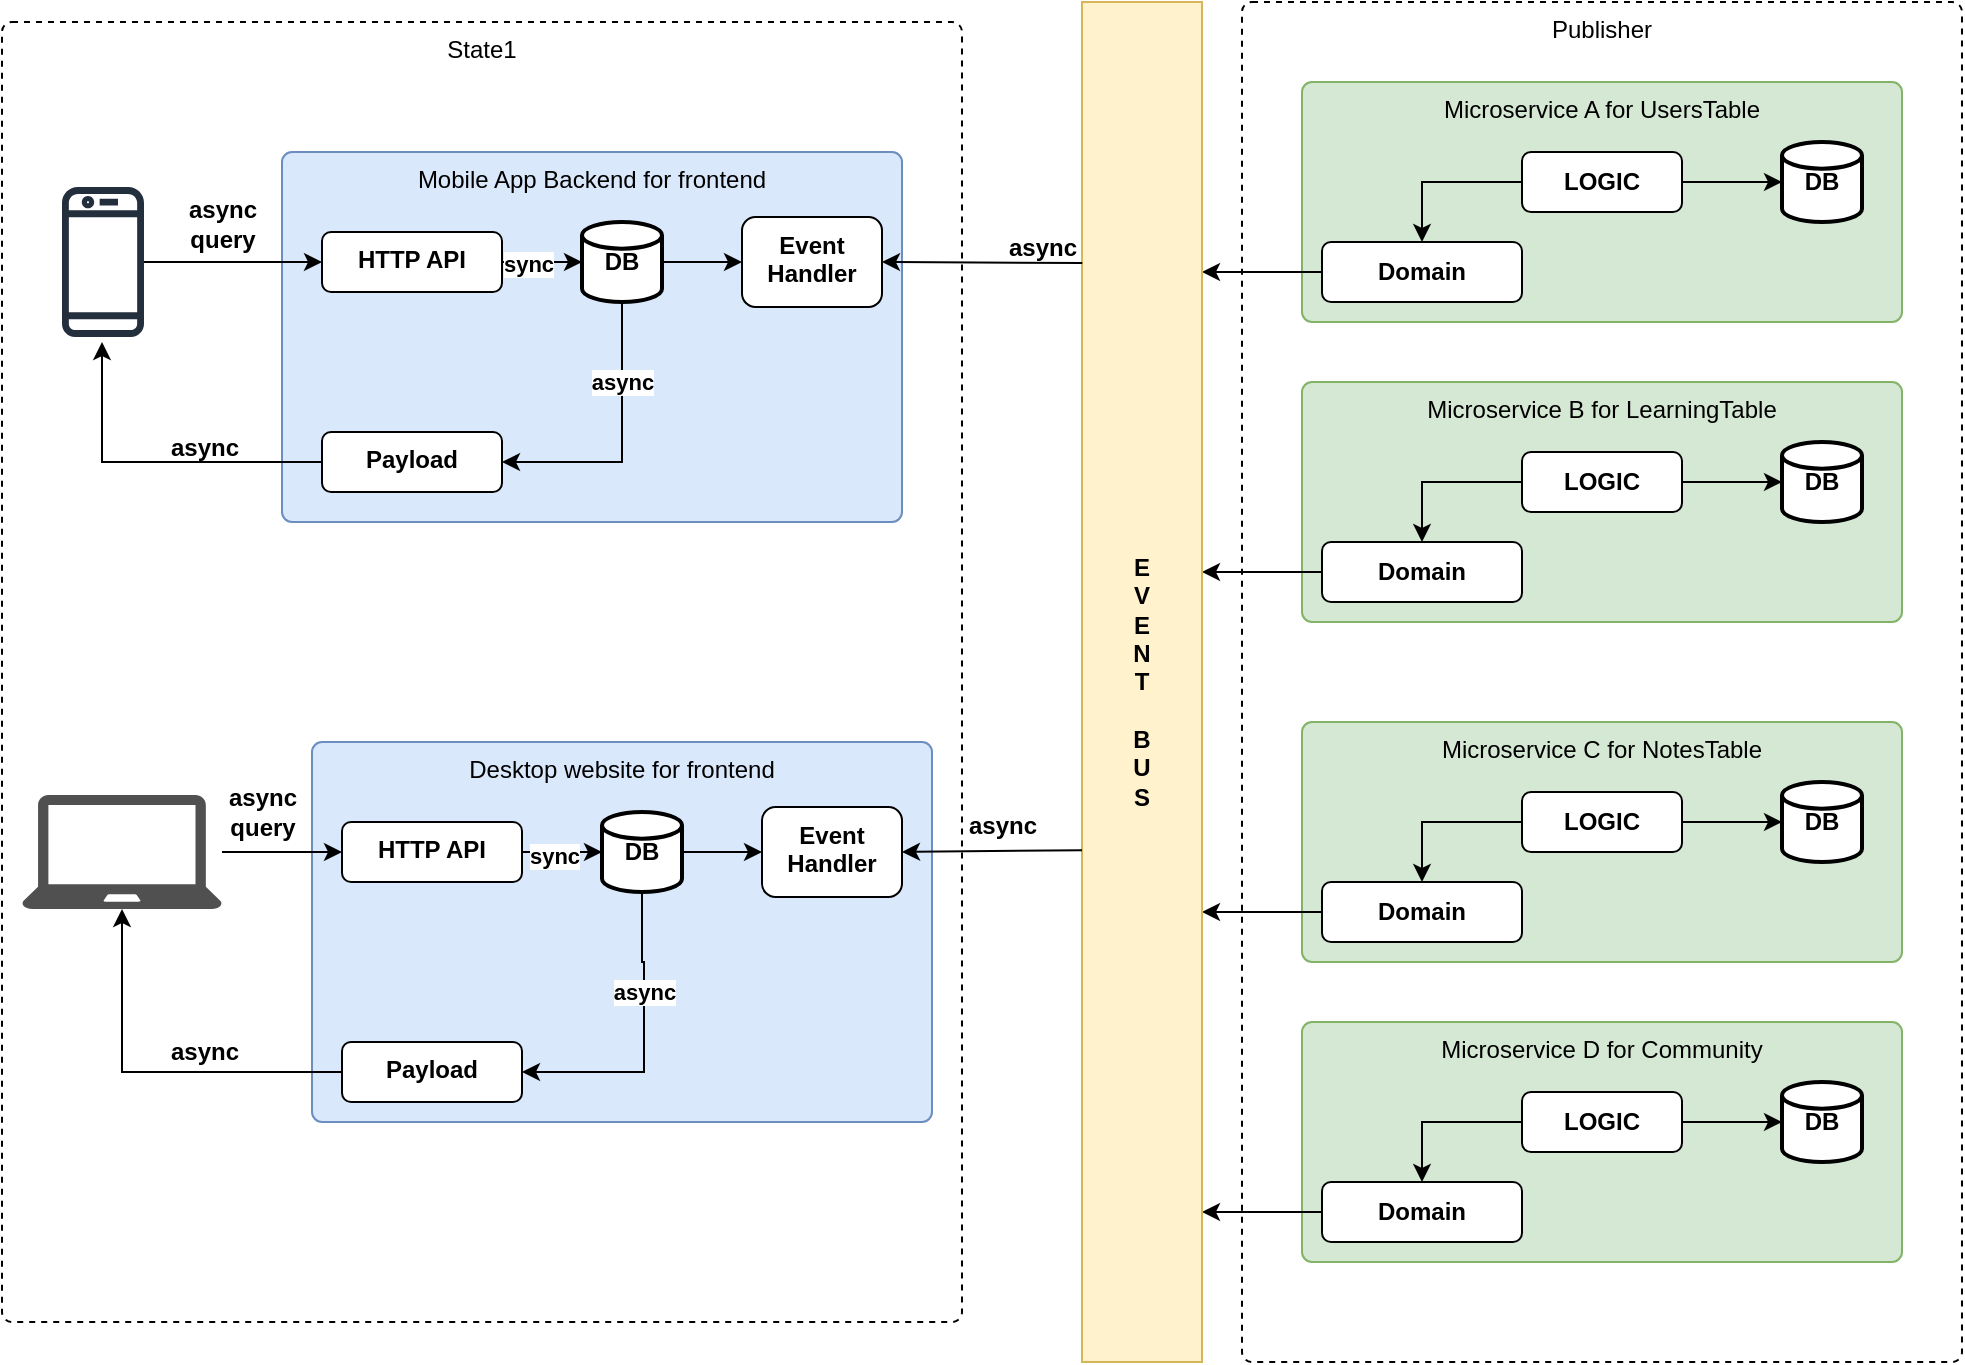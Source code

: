 <mxfile version="24.7.12">
  <diagram name="Page-1" id="wFJA6Ry0-cTWfvEjkaoS">
    <mxGraphModel dx="1846" dy="582" grid="1" gridSize="10" guides="1" tooltips="1" connect="1" arrows="1" fold="1" page="1" pageScale="1" pageWidth="850" pageHeight="1100" math="0" shadow="0">
      <root>
        <mxCell id="0" />
        <mxCell id="1" parent="0" />
        <mxCell id="iZScGgLs9e7GVIgT56yA-133" value="State1" style="html=1;align=center;verticalAlign=top;rounded=1;absoluteArcSize=1;arcSize=10;dashed=1;whiteSpace=wrap;" vertex="1" parent="1">
          <mxGeometry x="-140" y="50" width="480" height="650" as="geometry" />
        </mxCell>
        <mxCell id="iZScGgLs9e7GVIgT56yA-2" value="Publisher" style="html=1;align=center;verticalAlign=top;rounded=1;absoluteArcSize=1;arcSize=10;dashed=1;whiteSpace=wrap;" vertex="1" parent="1">
          <mxGeometry x="480" y="40" width="360" height="680" as="geometry" />
        </mxCell>
        <mxCell id="iZScGgLs9e7GVIgT56yA-4" value="Microservice D for Community" style="html=1;align=center;verticalAlign=top;rounded=1;absoluteArcSize=1;arcSize=10;dashed=0;whiteSpace=wrap;fillColor=#d5e8d4;strokeColor=#82b366;" vertex="1" parent="1">
          <mxGeometry x="510" y="550" width="300" height="120" as="geometry" />
        </mxCell>
        <mxCell id="iZScGgLs9e7GVIgT56yA-5" value="&lt;b&gt;DB&lt;/b&gt;" style="strokeWidth=2;html=1;shape=mxgraph.flowchart.database;whiteSpace=wrap;" vertex="1" parent="1">
          <mxGeometry x="750" y="580" width="40" height="40" as="geometry" />
        </mxCell>
        <mxCell id="iZScGgLs9e7GVIgT56yA-6" value="&lt;b&gt;LOGIC&lt;/b&gt;" style="rounded=1;whiteSpace=wrap;html=1;" vertex="1" parent="1">
          <mxGeometry x="620" y="585" width="80" height="30" as="geometry" />
        </mxCell>
        <mxCell id="iZScGgLs9e7GVIgT56yA-7" value="" style="endArrow=classic;html=1;rounded=0;entryX=0;entryY=0.5;entryDx=0;entryDy=0;entryPerimeter=0;" edge="1" parent="1" target="iZScGgLs9e7GVIgT56yA-5">
          <mxGeometry width="50" height="50" relative="1" as="geometry">
            <mxPoint x="700" y="600" as="sourcePoint" />
            <mxPoint x="750" y="550" as="targetPoint" />
          </mxGeometry>
        </mxCell>
        <mxCell id="iZScGgLs9e7GVIgT56yA-8" value="&lt;b&gt;Domain&lt;/b&gt;" style="rounded=1;whiteSpace=wrap;html=1;" vertex="1" parent="1">
          <mxGeometry x="520" y="630" width="100" height="30" as="geometry" />
        </mxCell>
        <mxCell id="iZScGgLs9e7GVIgT56yA-9" value="" style="endArrow=classic;html=1;rounded=0;entryX=0.5;entryY=0;entryDx=0;entryDy=0;exitX=0;exitY=0.5;exitDx=0;exitDy=0;" edge="1" parent="1" source="iZScGgLs9e7GVIgT56yA-6" target="iZScGgLs9e7GVIgT56yA-8">
          <mxGeometry width="50" height="50" relative="1" as="geometry">
            <mxPoint x="530" y="620" as="sourcePoint" />
            <mxPoint x="580" y="570" as="targetPoint" />
            <Array as="points">
              <mxPoint x="570" y="600" />
            </Array>
          </mxGeometry>
        </mxCell>
        <mxCell id="iZScGgLs9e7GVIgT56yA-10" value="" style="endArrow=classic;html=1;rounded=0;exitX=0;exitY=0.5;exitDx=0;exitDy=0;" edge="1" parent="1" source="iZScGgLs9e7GVIgT56yA-8">
          <mxGeometry width="50" height="50" relative="1" as="geometry">
            <mxPoint x="460" y="650" as="sourcePoint" />
            <mxPoint x="460" y="645" as="targetPoint" />
          </mxGeometry>
        </mxCell>
        <mxCell id="iZScGgLs9e7GVIgT56yA-11" value="Microservice A for UsersTable" style="html=1;align=center;verticalAlign=top;rounded=1;absoluteArcSize=1;arcSize=10;dashed=0;whiteSpace=wrap;fillColor=#d5e8d4;strokeColor=#82b366;" vertex="1" parent="1">
          <mxGeometry x="510" y="80" width="300" height="120" as="geometry" />
        </mxCell>
        <mxCell id="iZScGgLs9e7GVIgT56yA-12" value="&lt;b&gt;DB&lt;/b&gt;" style="strokeWidth=2;html=1;shape=mxgraph.flowchart.database;whiteSpace=wrap;" vertex="1" parent="1">
          <mxGeometry x="750" y="110" width="40" height="40" as="geometry" />
        </mxCell>
        <mxCell id="iZScGgLs9e7GVIgT56yA-13" value="&lt;b&gt;LOGIC&lt;/b&gt;" style="rounded=1;whiteSpace=wrap;html=1;" vertex="1" parent="1">
          <mxGeometry x="620" y="115" width="80" height="30" as="geometry" />
        </mxCell>
        <mxCell id="iZScGgLs9e7GVIgT56yA-14" value="" style="endArrow=classic;html=1;rounded=0;entryX=0;entryY=0.5;entryDx=0;entryDy=0;entryPerimeter=0;" edge="1" target="iZScGgLs9e7GVIgT56yA-12" parent="1">
          <mxGeometry width="50" height="50" relative="1" as="geometry">
            <mxPoint x="700" y="130" as="sourcePoint" />
            <mxPoint x="750" y="80" as="targetPoint" />
          </mxGeometry>
        </mxCell>
        <mxCell id="iZScGgLs9e7GVIgT56yA-15" value="&lt;b&gt;Domain&lt;/b&gt;" style="rounded=1;whiteSpace=wrap;html=1;" vertex="1" parent="1">
          <mxGeometry x="520" y="160" width="100" height="30" as="geometry" />
        </mxCell>
        <mxCell id="iZScGgLs9e7GVIgT56yA-16" value="" style="endArrow=classic;html=1;rounded=0;entryX=0.5;entryY=0;entryDx=0;entryDy=0;exitX=0;exitY=0.5;exitDx=0;exitDy=0;" edge="1" source="iZScGgLs9e7GVIgT56yA-13" target="iZScGgLs9e7GVIgT56yA-15" parent="1">
          <mxGeometry width="50" height="50" relative="1" as="geometry">
            <mxPoint x="530" y="150" as="sourcePoint" />
            <mxPoint x="580" y="100" as="targetPoint" />
            <Array as="points">
              <mxPoint x="570" y="130" />
            </Array>
          </mxGeometry>
        </mxCell>
        <mxCell id="iZScGgLs9e7GVIgT56yA-17" value="" style="endArrow=classic;html=1;rounded=0;exitX=0;exitY=0.5;exitDx=0;exitDy=0;" edge="1" source="iZScGgLs9e7GVIgT56yA-15" parent="1">
          <mxGeometry width="50" height="50" relative="1" as="geometry">
            <mxPoint x="460" y="180" as="sourcePoint" />
            <mxPoint x="460" y="175" as="targetPoint" />
          </mxGeometry>
        </mxCell>
        <mxCell id="iZScGgLs9e7GVIgT56yA-53" value="Microservice B for LearningTable" style="html=1;align=center;verticalAlign=top;rounded=1;absoluteArcSize=1;arcSize=10;dashed=0;whiteSpace=wrap;fillColor=#d5e8d4;strokeColor=#82b366;" vertex="1" parent="1">
          <mxGeometry x="510" y="230" width="300" height="120" as="geometry" />
        </mxCell>
        <mxCell id="iZScGgLs9e7GVIgT56yA-54" value="&lt;b&gt;DB&lt;/b&gt;" style="strokeWidth=2;html=1;shape=mxgraph.flowchart.database;whiteSpace=wrap;" vertex="1" parent="1">
          <mxGeometry x="750" y="260" width="40" height="40" as="geometry" />
        </mxCell>
        <mxCell id="iZScGgLs9e7GVIgT56yA-55" value="&lt;b&gt;LOGIC&lt;/b&gt;" style="rounded=1;whiteSpace=wrap;html=1;" vertex="1" parent="1">
          <mxGeometry x="620" y="265" width="80" height="30" as="geometry" />
        </mxCell>
        <mxCell id="iZScGgLs9e7GVIgT56yA-56" value="" style="endArrow=classic;html=1;rounded=0;entryX=0;entryY=0.5;entryDx=0;entryDy=0;entryPerimeter=0;" edge="1" target="iZScGgLs9e7GVIgT56yA-54" parent="1">
          <mxGeometry width="50" height="50" relative="1" as="geometry">
            <mxPoint x="700" y="280" as="sourcePoint" />
            <mxPoint x="750" y="230" as="targetPoint" />
          </mxGeometry>
        </mxCell>
        <mxCell id="iZScGgLs9e7GVIgT56yA-57" value="&lt;b&gt;Domain&lt;/b&gt;" style="rounded=1;whiteSpace=wrap;html=1;" vertex="1" parent="1">
          <mxGeometry x="520" y="310" width="100" height="30" as="geometry" />
        </mxCell>
        <mxCell id="iZScGgLs9e7GVIgT56yA-58" value="" style="endArrow=classic;html=1;rounded=0;entryX=0.5;entryY=0;entryDx=0;entryDy=0;exitX=0;exitY=0.5;exitDx=0;exitDy=0;" edge="1" source="iZScGgLs9e7GVIgT56yA-55" target="iZScGgLs9e7GVIgT56yA-57" parent="1">
          <mxGeometry width="50" height="50" relative="1" as="geometry">
            <mxPoint x="530" y="300" as="sourcePoint" />
            <mxPoint x="580" y="250" as="targetPoint" />
            <Array as="points">
              <mxPoint x="570" y="280" />
            </Array>
          </mxGeometry>
        </mxCell>
        <mxCell id="iZScGgLs9e7GVIgT56yA-59" value="" style="endArrow=classic;html=1;rounded=0;exitX=0;exitY=0.5;exitDx=0;exitDy=0;" edge="1" source="iZScGgLs9e7GVIgT56yA-57" parent="1">
          <mxGeometry width="50" height="50" relative="1" as="geometry">
            <mxPoint x="460" y="330" as="sourcePoint" />
            <mxPoint x="460" y="325" as="targetPoint" />
          </mxGeometry>
        </mxCell>
        <mxCell id="iZScGgLs9e7GVIgT56yA-60" value="Microservice C for NotesTable" style="html=1;align=center;verticalAlign=top;rounded=1;absoluteArcSize=1;arcSize=10;dashed=0;whiteSpace=wrap;fillColor=#d5e8d4;strokeColor=#82b366;" vertex="1" parent="1">
          <mxGeometry x="510" y="400" width="300" height="120" as="geometry" />
        </mxCell>
        <mxCell id="iZScGgLs9e7GVIgT56yA-61" value="&lt;b&gt;DB&lt;/b&gt;" style="strokeWidth=2;html=1;shape=mxgraph.flowchart.database;whiteSpace=wrap;" vertex="1" parent="1">
          <mxGeometry x="750" y="430" width="40" height="40" as="geometry" />
        </mxCell>
        <mxCell id="iZScGgLs9e7GVIgT56yA-62" value="&lt;b&gt;LOGIC&lt;/b&gt;" style="rounded=1;whiteSpace=wrap;html=1;" vertex="1" parent="1">
          <mxGeometry x="620" y="435" width="80" height="30" as="geometry" />
        </mxCell>
        <mxCell id="iZScGgLs9e7GVIgT56yA-63" value="" style="endArrow=classic;html=1;rounded=0;entryX=0;entryY=0.5;entryDx=0;entryDy=0;entryPerimeter=0;" edge="1" target="iZScGgLs9e7GVIgT56yA-61" parent="1">
          <mxGeometry width="50" height="50" relative="1" as="geometry">
            <mxPoint x="700" y="450" as="sourcePoint" />
            <mxPoint x="750" y="400" as="targetPoint" />
          </mxGeometry>
        </mxCell>
        <mxCell id="iZScGgLs9e7GVIgT56yA-64" value="&lt;b&gt;Domain&lt;/b&gt;" style="rounded=1;whiteSpace=wrap;html=1;" vertex="1" parent="1">
          <mxGeometry x="520" y="480" width="100" height="30" as="geometry" />
        </mxCell>
        <mxCell id="iZScGgLs9e7GVIgT56yA-65" value="" style="endArrow=classic;html=1;rounded=0;entryX=0.5;entryY=0;entryDx=0;entryDy=0;exitX=0;exitY=0.5;exitDx=0;exitDy=0;" edge="1" source="iZScGgLs9e7GVIgT56yA-62" target="iZScGgLs9e7GVIgT56yA-64" parent="1">
          <mxGeometry width="50" height="50" relative="1" as="geometry">
            <mxPoint x="530" y="470" as="sourcePoint" />
            <mxPoint x="580" y="420" as="targetPoint" />
            <Array as="points">
              <mxPoint x="570" y="450" />
            </Array>
          </mxGeometry>
        </mxCell>
        <mxCell id="iZScGgLs9e7GVIgT56yA-66" value="" style="endArrow=classic;html=1;rounded=0;exitX=0;exitY=0.5;exitDx=0;exitDy=0;" edge="1" source="iZScGgLs9e7GVIgT56yA-64" parent="1">
          <mxGeometry width="50" height="50" relative="1" as="geometry">
            <mxPoint x="460" y="500" as="sourcePoint" />
            <mxPoint x="460" y="495" as="targetPoint" />
          </mxGeometry>
        </mxCell>
        <mxCell id="iZScGgLs9e7GVIgT56yA-70" value="Mobile App Backend for frontend" style="html=1;align=center;verticalAlign=top;rounded=1;absoluteArcSize=1;arcSize=10;dashed=0;whiteSpace=wrap;fillColor=#dae8fc;strokeColor=#6c8ebf;" vertex="1" parent="1">
          <mxGeometry y="115" width="310" height="185" as="geometry" />
        </mxCell>
        <mxCell id="iZScGgLs9e7GVIgT56yA-80" value="" style="edgeStyle=orthogonalEdgeStyle;rounded=0;orthogonalLoop=1;jettySize=auto;html=1;verticalAlign=top;" edge="1" parent="1" source="iZScGgLs9e7GVIgT56yA-71" target="iZScGgLs9e7GVIgT56yA-74">
          <mxGeometry relative="1" as="geometry" />
        </mxCell>
        <mxCell id="iZScGgLs9e7GVIgT56yA-127" value="&lt;b&gt;sync&lt;/b&gt;" style="edgeLabel;html=1;align=center;verticalAlign=middle;resizable=0;points=[];" vertex="1" connectable="0" parent="iZScGgLs9e7GVIgT56yA-80">
          <mxGeometry x="-0.377" y="4" relative="1" as="geometry">
            <mxPoint y="5" as="offset" />
          </mxGeometry>
        </mxCell>
        <mxCell id="iZScGgLs9e7GVIgT56yA-71" value="&lt;b&gt;HTTP API&lt;/b&gt;" style="rounded=1;whiteSpace=wrap;html=1;verticalAlign=top;" vertex="1" parent="1">
          <mxGeometry x="20" y="155" width="90" height="30" as="geometry" />
        </mxCell>
        <mxCell id="iZScGgLs9e7GVIgT56yA-72" value="&lt;b&gt;Payload&lt;/b&gt;" style="rounded=1;whiteSpace=wrap;html=1;verticalAlign=top;" vertex="1" parent="1">
          <mxGeometry x="20" y="255" width="90" height="30" as="geometry" />
        </mxCell>
        <mxCell id="iZScGgLs9e7GVIgT56yA-76" value="" style="edgeStyle=orthogonalEdgeStyle;rounded=0;orthogonalLoop=1;jettySize=auto;html=1;verticalAlign=top;" edge="1" parent="1" source="iZScGgLs9e7GVIgT56yA-74" target="iZScGgLs9e7GVIgT56yA-75">
          <mxGeometry relative="1" as="geometry" />
        </mxCell>
        <mxCell id="iZScGgLs9e7GVIgT56yA-108" value="" style="edgeStyle=orthogonalEdgeStyle;rounded=0;orthogonalLoop=1;jettySize=auto;html=1;entryX=1;entryY=0.5;entryDx=0;entryDy=0;" edge="1" parent="1" source="iZScGgLs9e7GVIgT56yA-74" target="iZScGgLs9e7GVIgT56yA-72">
          <mxGeometry relative="1" as="geometry">
            <mxPoint x="170" y="270" as="targetPoint" />
            <Array as="points">
              <mxPoint x="170" y="270" />
            </Array>
          </mxGeometry>
        </mxCell>
        <mxCell id="iZScGgLs9e7GVIgT56yA-115" value="&lt;b&gt;async&lt;/b&gt;" style="edgeLabel;html=1;align=center;verticalAlign=middle;resizable=0;points=[];" vertex="1" connectable="0" parent="iZScGgLs9e7GVIgT56yA-108">
          <mxGeometry x="-0.564" y="3" relative="1" as="geometry">
            <mxPoint x="-3" y="9" as="offset" />
          </mxGeometry>
        </mxCell>
        <mxCell id="iZScGgLs9e7GVIgT56yA-74" value="&lt;b&gt;DB&lt;/b&gt;" style="strokeWidth=2;html=1;shape=mxgraph.flowchart.database;whiteSpace=wrap;verticalAlign=middle;" vertex="1" parent="1">
          <mxGeometry x="150" y="150" width="40" height="40" as="geometry" />
        </mxCell>
        <mxCell id="iZScGgLs9e7GVIgT56yA-75" value="&lt;b&gt;Event&lt;/b&gt;&lt;div&gt;&lt;b&gt;Handler&lt;/b&gt;&lt;/div&gt;" style="rounded=1;whiteSpace=wrap;html=1;verticalAlign=top;" vertex="1" parent="1">
          <mxGeometry x="230" y="147.5" width="70" height="45" as="geometry" />
        </mxCell>
        <mxCell id="iZScGgLs9e7GVIgT56yA-83" value="" style="edgeStyle=orthogonalEdgeStyle;rounded=0;orthogonalLoop=1;jettySize=auto;html=1;entryX=0;entryY=0.5;entryDx=0;entryDy=0;verticalAlign=top;" edge="1" parent="1" source="iZScGgLs9e7GVIgT56yA-82" target="iZScGgLs9e7GVIgT56yA-71">
          <mxGeometry relative="1" as="geometry" />
        </mxCell>
        <mxCell id="iZScGgLs9e7GVIgT56yA-82" value="" style="sketch=0;outlineConnect=0;fontColor=#232F3E;gradientColor=none;fillColor=#232F3D;strokeColor=none;dashed=0;verticalLabelPosition=bottom;verticalAlign=top;align=center;html=1;fontSize=12;fontStyle=0;aspect=fixed;pointerEvents=1;shape=mxgraph.aws4.mobile_client;" vertex="1" parent="1">
          <mxGeometry x="-110" y="131" width="41" height="78" as="geometry" />
        </mxCell>
        <mxCell id="iZScGgLs9e7GVIgT56yA-85" value="Desktop website for frontend" style="html=1;align=center;verticalAlign=top;rounded=1;absoluteArcSize=1;arcSize=10;dashed=0;whiteSpace=wrap;fillColor=#dae8fc;strokeColor=#6c8ebf;" vertex="1" parent="1">
          <mxGeometry x="15" y="410" width="310" height="190" as="geometry" />
        </mxCell>
        <mxCell id="iZScGgLs9e7GVIgT56yA-87" value="" style="edgeStyle=orthogonalEdgeStyle;rounded=0;orthogonalLoop=1;jettySize=auto;html=1;verticalAlign=top;" edge="1" source="iZScGgLs9e7GVIgT56yA-88" target="iZScGgLs9e7GVIgT56yA-91" parent="1">
          <mxGeometry relative="1" as="geometry" />
        </mxCell>
        <mxCell id="iZScGgLs9e7GVIgT56yA-124" value="&lt;b&gt;sync&lt;/b&gt;" style="edgeLabel;html=1;align=center;verticalAlign=middle;resizable=0;points=[];" vertex="1" connectable="0" parent="iZScGgLs9e7GVIgT56yA-87">
          <mxGeometry x="-0.214" y="-2" relative="1" as="geometry">
            <mxPoint as="offset" />
          </mxGeometry>
        </mxCell>
        <mxCell id="iZScGgLs9e7GVIgT56yA-88" value="&lt;b&gt;HTTP API&lt;/b&gt;" style="rounded=1;whiteSpace=wrap;html=1;verticalAlign=top;" vertex="1" parent="1">
          <mxGeometry x="30" y="450" width="90" height="30" as="geometry" />
        </mxCell>
        <mxCell id="iZScGgLs9e7GVIgT56yA-112" value="" style="edgeStyle=orthogonalEdgeStyle;rounded=0;orthogonalLoop=1;jettySize=auto;html=1;" edge="1" parent="1" source="iZScGgLs9e7GVIgT56yA-89" target="iZScGgLs9e7GVIgT56yA-94">
          <mxGeometry relative="1" as="geometry">
            <mxPoint x="-35" y="575" as="targetPoint" />
          </mxGeometry>
        </mxCell>
        <mxCell id="iZScGgLs9e7GVIgT56yA-89" value="&lt;b&gt;Payload&lt;/b&gt;" style="rounded=1;whiteSpace=wrap;html=1;verticalAlign=top;" vertex="1" parent="1">
          <mxGeometry x="30" y="560" width="90" height="30" as="geometry" />
        </mxCell>
        <mxCell id="iZScGgLs9e7GVIgT56yA-90" value="" style="edgeStyle=orthogonalEdgeStyle;rounded=0;orthogonalLoop=1;jettySize=auto;html=1;verticalAlign=top;" edge="1" source="iZScGgLs9e7GVIgT56yA-91" target="iZScGgLs9e7GVIgT56yA-92" parent="1">
          <mxGeometry relative="1" as="geometry" />
        </mxCell>
        <mxCell id="iZScGgLs9e7GVIgT56yA-110" value="" style="edgeStyle=orthogonalEdgeStyle;rounded=0;orthogonalLoop=1;jettySize=auto;html=1;" edge="1" parent="1" source="iZScGgLs9e7GVIgT56yA-91" target="iZScGgLs9e7GVIgT56yA-89">
          <mxGeometry relative="1" as="geometry">
            <mxPoint x="180" y="555" as="targetPoint" />
            <Array as="points">
              <mxPoint x="180" y="520" />
              <mxPoint x="181" y="520" />
              <mxPoint x="181" y="575" />
            </Array>
          </mxGeometry>
        </mxCell>
        <mxCell id="iZScGgLs9e7GVIgT56yA-123" value="&lt;b&gt;async&lt;/b&gt;" style="edgeLabel;html=1;align=center;verticalAlign=middle;resizable=0;points=[];" vertex="1" connectable="0" parent="iZScGgLs9e7GVIgT56yA-110">
          <mxGeometry x="-0.336" relative="1" as="geometry">
            <mxPoint as="offset" />
          </mxGeometry>
        </mxCell>
        <mxCell id="iZScGgLs9e7GVIgT56yA-91" value="&lt;b&gt;DB&lt;/b&gt;" style="strokeWidth=2;html=1;shape=mxgraph.flowchart.database;whiteSpace=wrap;verticalAlign=middle;" vertex="1" parent="1">
          <mxGeometry x="160" y="445" width="40" height="40" as="geometry" />
        </mxCell>
        <mxCell id="iZScGgLs9e7GVIgT56yA-92" value="&lt;b&gt;Event&lt;/b&gt;&lt;div&gt;&lt;b&gt;Handler&lt;/b&gt;&lt;/div&gt;" style="rounded=1;whiteSpace=wrap;html=1;verticalAlign=top;" vertex="1" parent="1">
          <mxGeometry x="240" y="442.5" width="70" height="45" as="geometry" />
        </mxCell>
        <mxCell id="iZScGgLs9e7GVIgT56yA-99" value="" style="edgeStyle=orthogonalEdgeStyle;rounded=0;orthogonalLoop=1;jettySize=auto;html=1;verticalAlign=top;" edge="1" parent="1" source="iZScGgLs9e7GVIgT56yA-94" target="iZScGgLs9e7GVIgT56yA-88">
          <mxGeometry relative="1" as="geometry" />
        </mxCell>
        <mxCell id="iZScGgLs9e7GVIgT56yA-94" value="" style="sketch=0;pointerEvents=1;shadow=0;dashed=0;html=1;strokeColor=none;fillColor=#505050;labelPosition=center;verticalLabelPosition=bottom;verticalAlign=top;outlineConnect=0;align=center;shape=mxgraph.office.devices.laptop;" vertex="1" parent="1">
          <mxGeometry x="-130" y="436.5" width="100" height="57" as="geometry" />
        </mxCell>
        <mxCell id="iZScGgLs9e7GVIgT56yA-103" value="" style="endArrow=classic;html=1;rounded=0;exitX=0;exitY=0.5;exitDx=0;exitDy=0;verticalAlign=top;" edge="1" parent="1" source="iZScGgLs9e7GVIgT56yA-72">
          <mxGeometry width="50" height="50" relative="1" as="geometry">
            <mxPoint x="-90" y="270" as="sourcePoint" />
            <mxPoint x="-90" y="210" as="targetPoint" />
            <Array as="points">
              <mxPoint x="-90" y="270" />
            </Array>
          </mxGeometry>
        </mxCell>
        <mxCell id="iZScGgLs9e7GVIgT56yA-105" value="&lt;b&gt;async&lt;br&gt;query&lt;/b&gt;" style="text;html=1;align=center;verticalAlign=middle;resizable=0;points=[];autosize=1;strokeColor=none;fillColor=none;" vertex="1" parent="1">
          <mxGeometry x="-60" y="131" width="60" height="40" as="geometry" />
        </mxCell>
        <mxCell id="iZScGgLs9e7GVIgT56yA-118" value="&lt;b&gt;async&lt;/b&gt;" style="text;html=1;align=center;verticalAlign=middle;resizable=0;points=[];autosize=1;strokeColor=none;fillColor=none;" vertex="1" parent="1">
          <mxGeometry x="-69" y="248" width="60" height="30" as="geometry" />
        </mxCell>
        <mxCell id="iZScGgLs9e7GVIgT56yA-119" value="&lt;b&gt;E&lt;/b&gt;&lt;div&gt;&lt;b&gt;V&lt;/b&gt;&lt;/div&gt;&lt;div&gt;&lt;b&gt;E&lt;/b&gt;&lt;/div&gt;&lt;div&gt;&lt;b&gt;N&lt;/b&gt;&lt;/div&gt;&lt;div&gt;&lt;b&gt;T&lt;/b&gt;&lt;/div&gt;&lt;div&gt;&lt;b&gt;&lt;br&gt;&lt;/b&gt;&lt;/div&gt;&lt;div&gt;&lt;b&gt;B&lt;/b&gt;&lt;/div&gt;&lt;div&gt;&lt;b&gt;U&lt;/b&gt;&lt;/div&gt;&lt;div&gt;&lt;b&gt;S&lt;/b&gt;&lt;/div&gt;" style="rounded=0;whiteSpace=wrap;html=1;fillColor=#fff2cc;strokeColor=#d6b656;" vertex="1" parent="1">
          <mxGeometry x="400" y="40" width="60" height="680" as="geometry" />
        </mxCell>
        <mxCell id="iZScGgLs9e7GVIgT56yA-120" value="&lt;b&gt;async&lt;br&gt;query&lt;/b&gt;" style="text;html=1;align=center;verticalAlign=middle;resizable=0;points=[];autosize=1;strokeColor=none;fillColor=none;" vertex="1" parent="1">
          <mxGeometry x="-40" y="425" width="60" height="40" as="geometry" />
        </mxCell>
        <mxCell id="iZScGgLs9e7GVIgT56yA-122" value="&lt;b&gt;async&lt;/b&gt;" style="text;html=1;align=center;verticalAlign=middle;resizable=0;points=[];autosize=1;strokeColor=none;fillColor=none;" vertex="1" parent="1">
          <mxGeometry x="-69" y="550" width="60" height="30" as="geometry" />
        </mxCell>
        <mxCell id="iZScGgLs9e7GVIgT56yA-128" value="" style="endArrow=classic;html=1;rounded=0;entryX=1;entryY=0.5;entryDx=0;entryDy=0;exitX=0.002;exitY=0.192;exitDx=0;exitDy=0;exitPerimeter=0;" edge="1" parent="1" source="iZScGgLs9e7GVIgT56yA-119" target="iZScGgLs9e7GVIgT56yA-75">
          <mxGeometry width="50" height="50" relative="1" as="geometry">
            <mxPoint x="390" y="165" as="sourcePoint" />
            <mxPoint x="440" y="115" as="targetPoint" />
          </mxGeometry>
        </mxCell>
        <mxCell id="iZScGgLs9e7GVIgT56yA-129" value="" style="endArrow=classic;html=1;rounded=0;entryX=1;entryY=0.5;entryDx=0;entryDy=0;" edge="1" parent="1" target="iZScGgLs9e7GVIgT56yA-92">
          <mxGeometry width="50" height="50" relative="1" as="geometry">
            <mxPoint x="400" y="464.09" as="sourcePoint" />
            <mxPoint x="440" y="464.09" as="targetPoint" />
          </mxGeometry>
        </mxCell>
        <mxCell id="iZScGgLs9e7GVIgT56yA-130" value="&lt;b&gt;async&lt;/b&gt;" style="text;html=1;align=center;verticalAlign=middle;resizable=0;points=[];autosize=1;strokeColor=none;fillColor=none;" vertex="1" parent="1">
          <mxGeometry x="350" y="147.5" width="60" height="30" as="geometry" />
        </mxCell>
        <mxCell id="iZScGgLs9e7GVIgT56yA-131" value="&lt;b&gt;async&lt;/b&gt;" style="text;html=1;align=center;verticalAlign=middle;resizable=0;points=[];autosize=1;strokeColor=none;fillColor=none;" vertex="1" parent="1">
          <mxGeometry x="330" y="436.5" width="60" height="30" as="geometry" />
        </mxCell>
      </root>
    </mxGraphModel>
  </diagram>
</mxfile>
